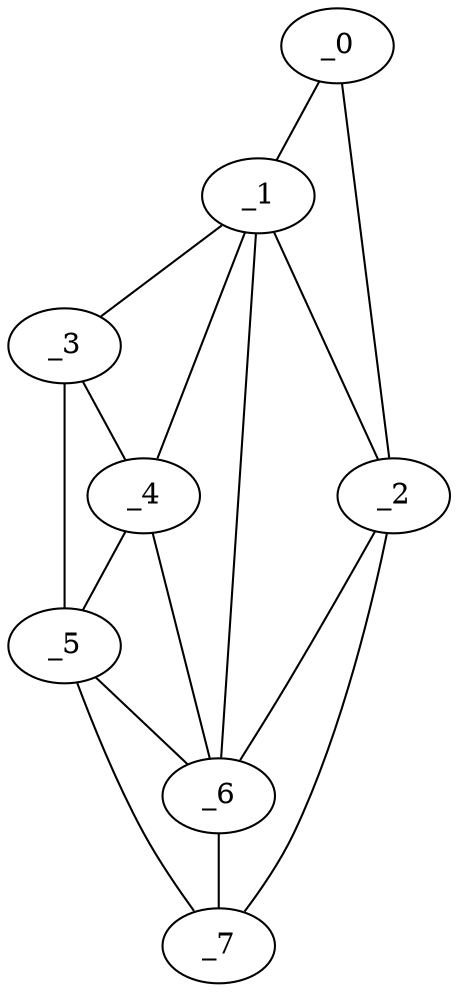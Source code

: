 graph "obj82__290.gxl" {
	_0	 [x=76,
		y=13];
	_1	 [x=81,
		y=23];
	_0 -- _1	 [valence=1];
	_2	 [x=85,
		y=13];
	_0 -- _2	 [valence=1];
	_1 -- _2	 [valence=2];
	_3	 [x=85,
		y=29];
	_1 -- _3	 [valence=1];
	_4	 [x=87,
		y=26];
	_1 -- _4	 [valence=2];
	_6	 [x=92,
		y=16];
	_1 -- _6	 [valence=1];
	_2 -- _6	 [valence=2];
	_7	 [x=101,
		y=18];
	_2 -- _7	 [valence=1];
	_3 -- _4	 [valence=2];
	_5	 [x=91,
		y=28];
	_3 -- _5	 [valence=1];
	_4 -- _5	 [valence=2];
	_4 -- _6	 [valence=2];
	_5 -- _6	 [valence=2];
	_5 -- _7	 [valence=1];
	_6 -- _7	 [valence=2];
}
